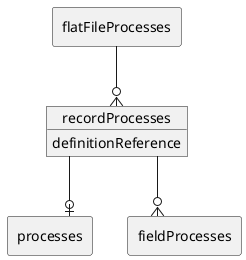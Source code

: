 @startuml
allowmixing
skinparam linetype ortho

rectangle "flatFileProcesses" as p1
rectangle "processes" as c1
rectangle "fieldProcesses" as c2
object "recordProcesses" as e
e : definitionReference
p1 --o{ e
e --o| c1
e --o{ c2
@enduml